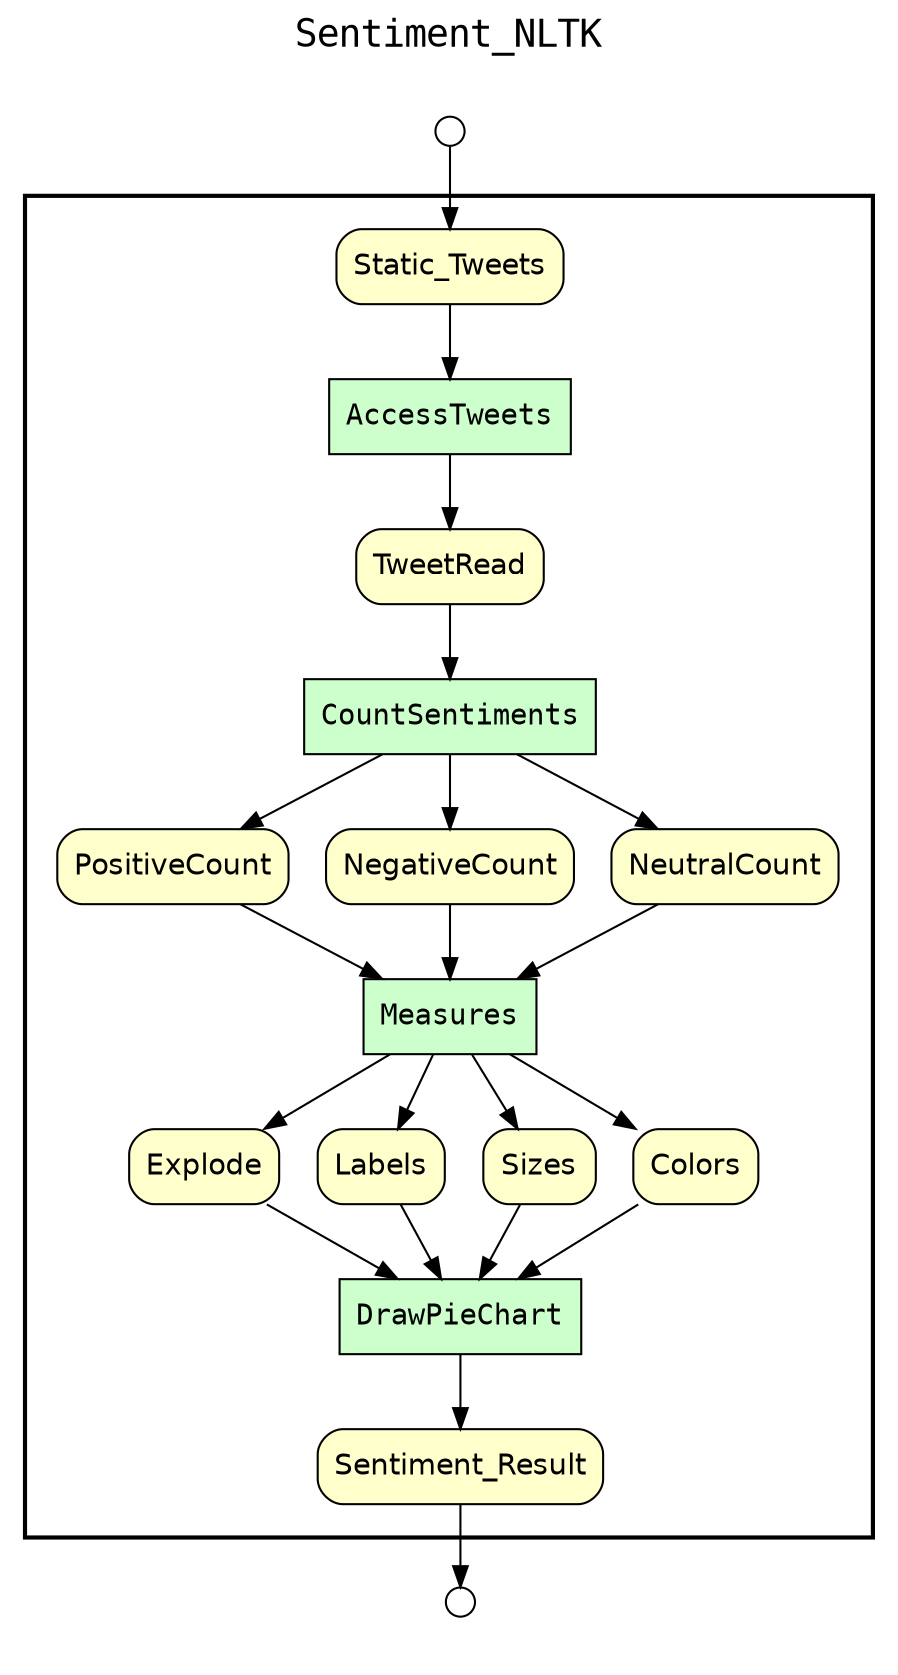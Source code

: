 
digraph yw_data_view {
rankdir=TB
fontname=Courier; fontsize=18; labelloc=t
label="Sentiment_NLTK"
subgraph cluster_workflow { label=""; color=black; penwidth=2
subgraph cluster_workflow_inner { label=""; color=white
node[shape=box style="filled" fillcolor="#CCFFCC" peripheries=1 fontname=Courier]
Measures
CountSentiments
AccessTweets
DrawPieChart
node[shape=box style="filled" fillcolor="#CCFFCC" peripheries=1 fontname=Courier]
node[shape=box style="rounded,filled" fillcolor="#FFFFCC" peripheries=1 fontname=Helvetica]
Static_Tweets
TweetRead
PositiveCount
NegativeCount
NeutralCount
Explode
Labels
Sizes
Colors
Sentiment_Result
node[shape=box style="rounded,filled" fillcolor="#FFFFFF" peripheries=1 fontname=Helvetica]
}}
subgraph cluster_inflows { label=""; color=white; penwidth=2
subgraph cluster_inflows_inner { label=""; color=white
node[shape=circle fillcolor="#FFFFFF" peripheries=1 width=0.2]
Static_Tweets_inflow [label=""]
}}
subgraph cluster_outflows { label=""; color=white; penwidth=2
subgraph cluster_outflows_inner { label=""; color=white
node[shape=circle fillcolor="#FFFFFF" peripheries=1 width=0.2]
Sentiment_Result_outflow [label=""]
}}
Colors -> DrawPieChart
NegativeCount -> Measures
NeutralCount -> Measures
Static_Tweets -> AccessTweets
Explode -> DrawPieChart
Labels -> DrawPieChart
TweetRead -> CountSentiments
Sizes -> DrawPieChart
PositiveCount -> Measures
AccessTweets -> TweetRead
CountSentiments -> PositiveCount
CountSentiments -> NegativeCount
CountSentiments -> NeutralCount
Measures -> Explode
Measures -> Labels
Measures -> Sizes
Measures -> Colors
DrawPieChart -> Sentiment_Result
Static_Tweets_inflow -> Static_Tweets
Sentiment_Result -> Sentiment_Result_outflow
}

